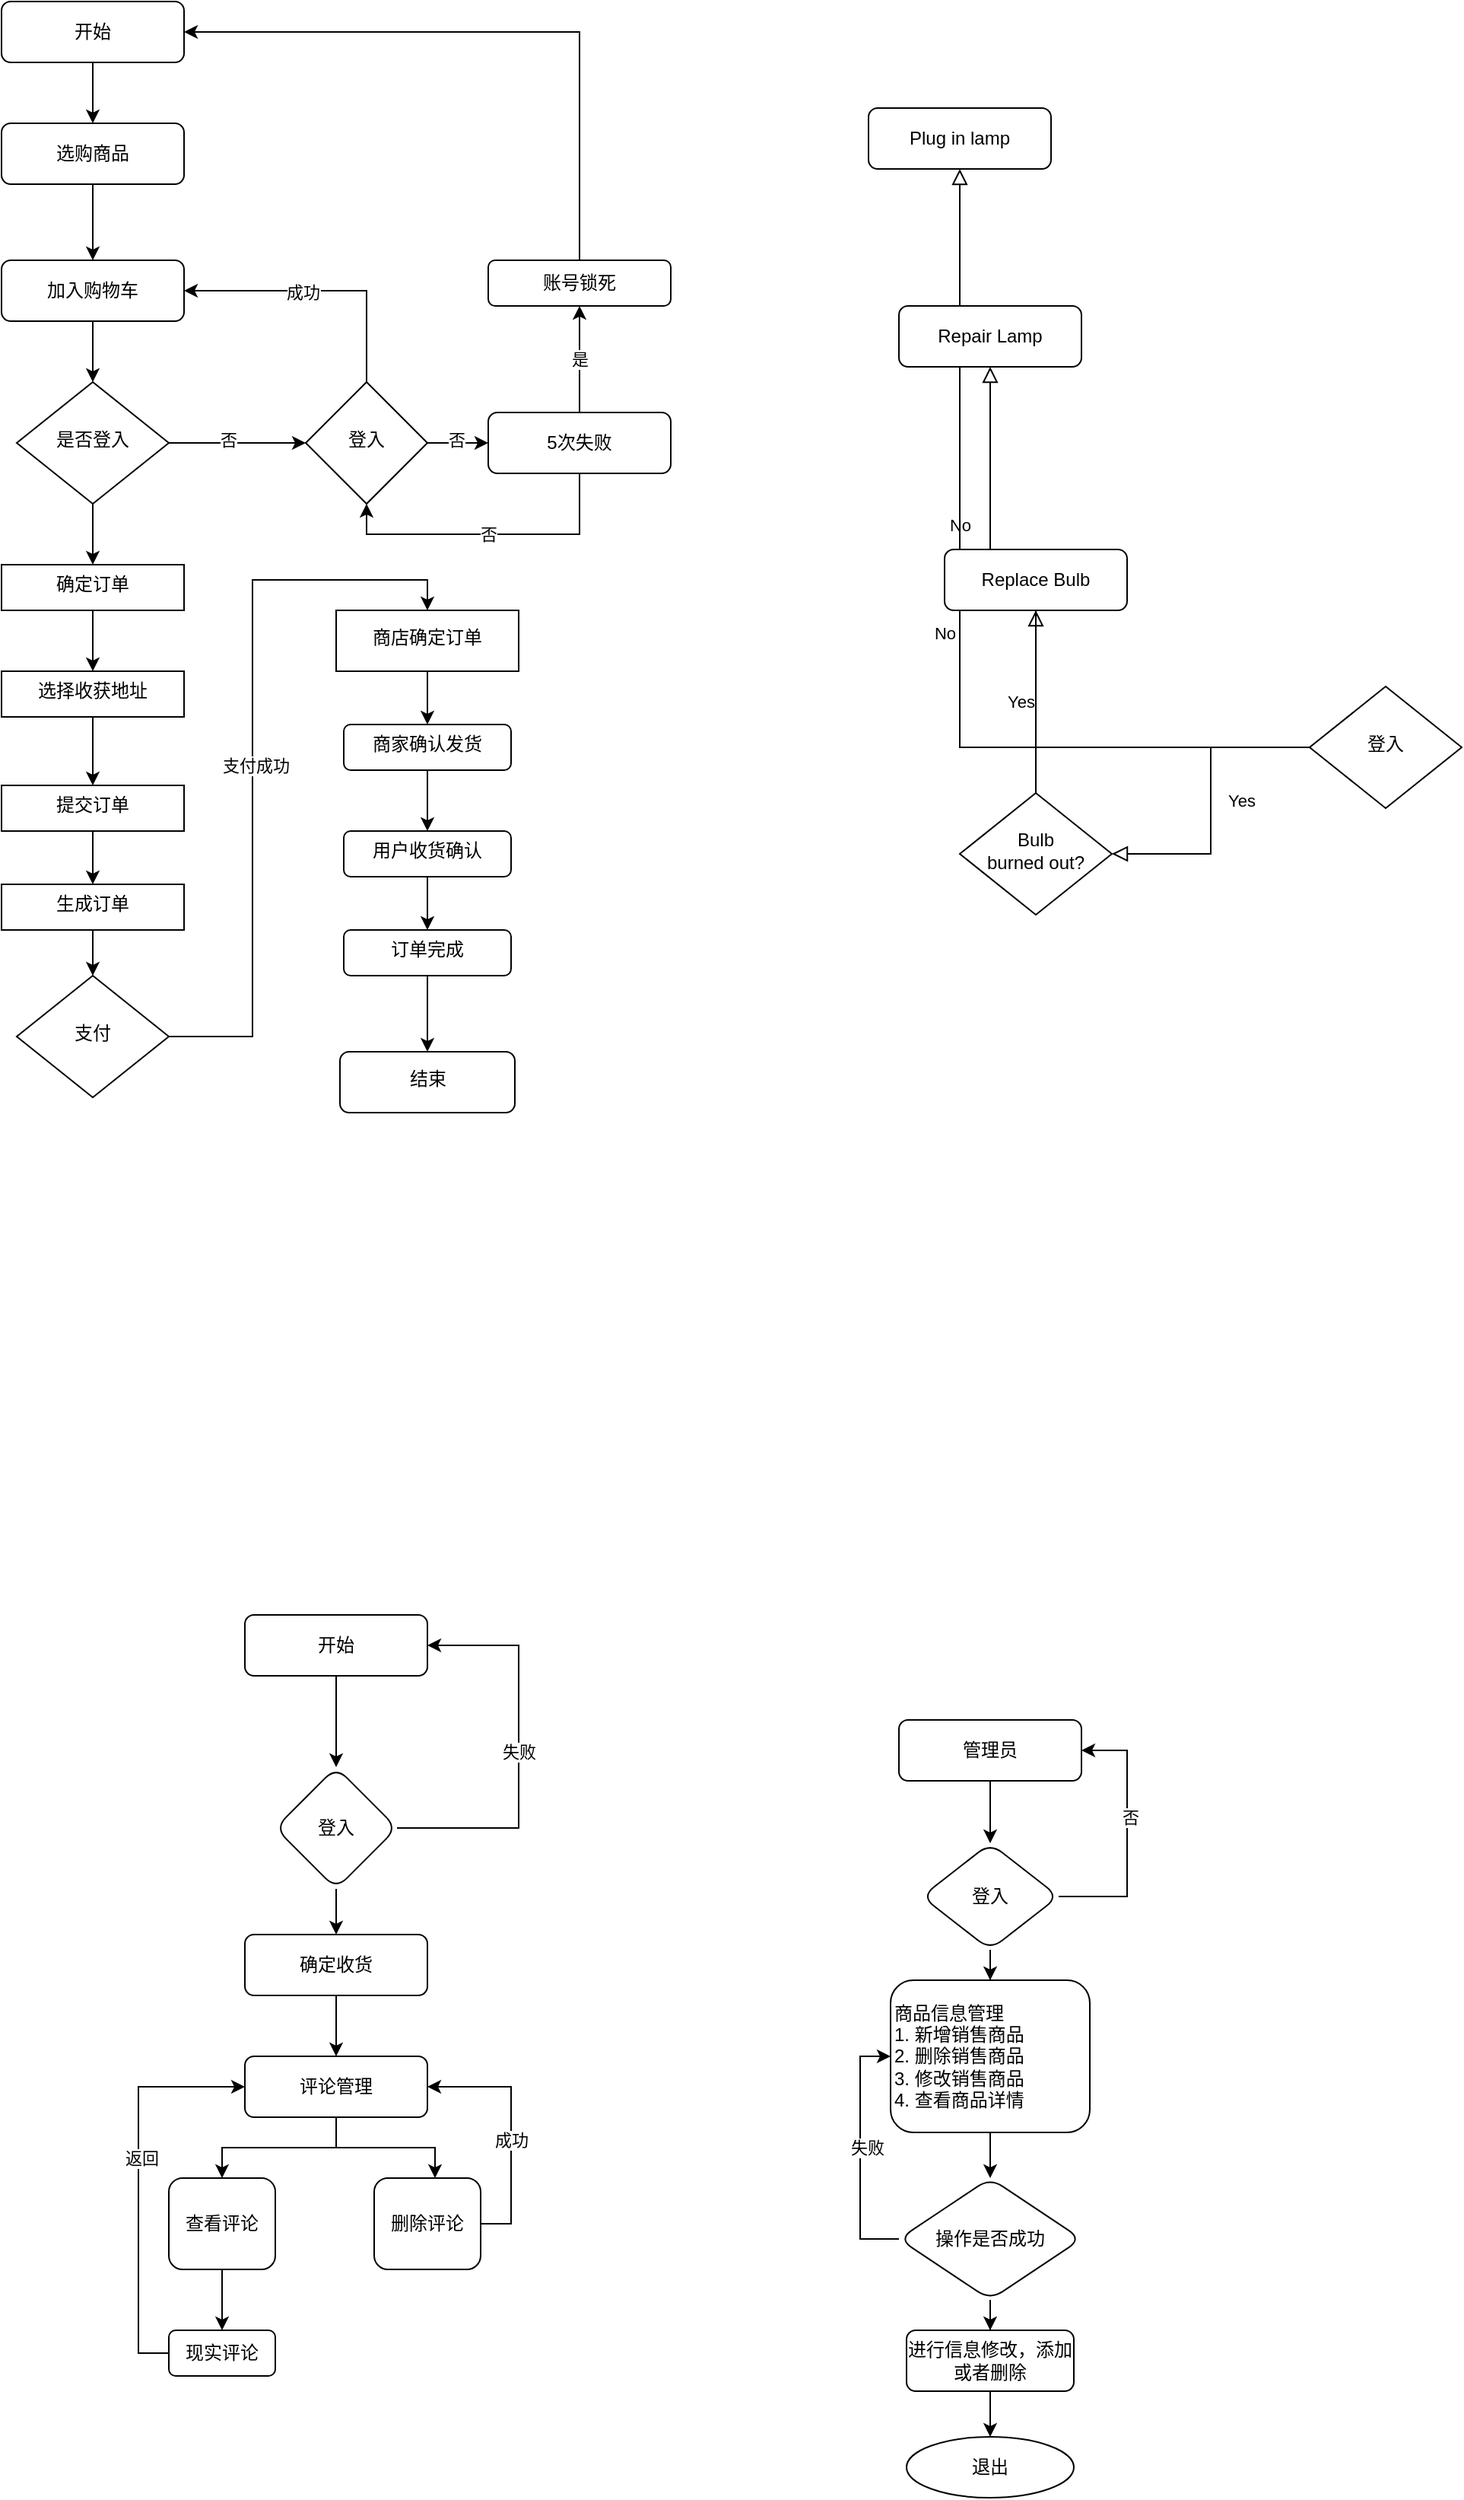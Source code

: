 <mxfile version="16.6.4" type="github">
  <diagram id="C5RBs43oDa-KdzZeNtuy" name="Page-1">
    <mxGraphModel dx="1426" dy="769" grid="1" gridSize="10" guides="1" tooltips="1" connect="1" arrows="1" fold="1" page="1" pageScale="1" pageWidth="827" pageHeight="1169" math="0" shadow="0">
      <root>
        <mxCell id="WIyWlLk6GJQsqaUBKTNV-0" />
        <mxCell id="WIyWlLk6GJQsqaUBKTNV-1" parent="WIyWlLk6GJQsqaUBKTNV-0" />
        <mxCell id="gcg96TqwbtlWgiSGzW3N-11" style="edgeStyle=orthogonalEdgeStyle;rounded=0;orthogonalLoop=1;jettySize=auto;html=1;exitX=0.5;exitY=1;exitDx=0;exitDy=0;entryX=0.5;entryY=0;entryDx=0;entryDy=0;" edge="1" parent="WIyWlLk6GJQsqaUBKTNV-1" source="WIyWlLk6GJQsqaUBKTNV-3" target="gcg96TqwbtlWgiSGzW3N-0">
          <mxGeometry relative="1" as="geometry" />
        </mxCell>
        <mxCell id="WIyWlLk6GJQsqaUBKTNV-3" value="开始" style="rounded=1;whiteSpace=wrap;html=1;fontSize=12;glass=0;strokeWidth=1;shadow=0;" parent="WIyWlLk6GJQsqaUBKTNV-1" vertex="1">
          <mxGeometry x="160" y="40" width="120" height="40" as="geometry" />
        </mxCell>
        <mxCell id="WIyWlLk6GJQsqaUBKTNV-4" value="Yes" style="rounded=0;html=1;jettySize=auto;orthogonalLoop=1;fontSize=11;endArrow=block;endFill=0;endSize=8;strokeWidth=1;shadow=0;labelBackgroundColor=none;edgeStyle=orthogonalEdgeStyle;" parent="WIyWlLk6GJQsqaUBKTNV-1" source="WIyWlLk6GJQsqaUBKTNV-6" target="WIyWlLk6GJQsqaUBKTNV-10" edge="1">
          <mxGeometry y="20" relative="1" as="geometry">
            <mxPoint as="offset" />
          </mxGeometry>
        </mxCell>
        <mxCell id="WIyWlLk6GJQsqaUBKTNV-5" value="No" style="edgeStyle=orthogonalEdgeStyle;rounded=0;html=1;jettySize=auto;orthogonalLoop=1;fontSize=11;endArrow=block;endFill=0;endSize=8;strokeWidth=1;shadow=0;labelBackgroundColor=none;" parent="WIyWlLk6GJQsqaUBKTNV-1" source="WIyWlLk6GJQsqaUBKTNV-6" target="WIyWlLk6GJQsqaUBKTNV-7" edge="1">
          <mxGeometry y="10" relative="1" as="geometry">
            <mxPoint as="offset" />
          </mxGeometry>
        </mxCell>
        <mxCell id="WIyWlLk6GJQsqaUBKTNV-6" value="登入" style="rhombus;whiteSpace=wrap;html=1;shadow=0;fontFamily=Helvetica;fontSize=12;align=center;strokeWidth=1;spacing=6;spacingTop=-4;" parent="WIyWlLk6GJQsqaUBKTNV-1" vertex="1">
          <mxGeometry x="1020" y="490" width="100" height="80" as="geometry" />
        </mxCell>
        <mxCell id="WIyWlLk6GJQsqaUBKTNV-7" value="Plug in lamp" style="rounded=1;whiteSpace=wrap;html=1;fontSize=12;glass=0;strokeWidth=1;shadow=0;" parent="WIyWlLk6GJQsqaUBKTNV-1" vertex="1">
          <mxGeometry x="730" y="110" width="120" height="40" as="geometry" />
        </mxCell>
        <mxCell id="WIyWlLk6GJQsqaUBKTNV-8" value="No" style="rounded=0;html=1;jettySize=auto;orthogonalLoop=1;fontSize=11;endArrow=block;endFill=0;endSize=8;strokeWidth=1;shadow=0;labelBackgroundColor=none;edgeStyle=orthogonalEdgeStyle;" parent="WIyWlLk6GJQsqaUBKTNV-1" source="WIyWlLk6GJQsqaUBKTNV-10" target="WIyWlLk6GJQsqaUBKTNV-11" edge="1">
          <mxGeometry x="0.333" y="20" relative="1" as="geometry">
            <mxPoint as="offset" />
          </mxGeometry>
        </mxCell>
        <mxCell id="WIyWlLk6GJQsqaUBKTNV-9" value="Yes" style="edgeStyle=orthogonalEdgeStyle;rounded=0;html=1;jettySize=auto;orthogonalLoop=1;fontSize=11;endArrow=block;endFill=0;endSize=8;strokeWidth=1;shadow=0;labelBackgroundColor=none;" parent="WIyWlLk6GJQsqaUBKTNV-1" source="WIyWlLk6GJQsqaUBKTNV-10" target="WIyWlLk6GJQsqaUBKTNV-12" edge="1">
          <mxGeometry y="10" relative="1" as="geometry">
            <mxPoint as="offset" />
          </mxGeometry>
        </mxCell>
        <mxCell id="WIyWlLk6GJQsqaUBKTNV-10" value="Bulb&lt;br&gt;burned out?" style="rhombus;whiteSpace=wrap;html=1;shadow=0;fontFamily=Helvetica;fontSize=12;align=center;strokeWidth=1;spacing=6;spacingTop=-4;" parent="WIyWlLk6GJQsqaUBKTNV-1" vertex="1">
          <mxGeometry x="790" y="560" width="100" height="80" as="geometry" />
        </mxCell>
        <mxCell id="WIyWlLk6GJQsqaUBKTNV-11" value="Repair Lamp" style="rounded=1;whiteSpace=wrap;html=1;fontSize=12;glass=0;strokeWidth=1;shadow=0;" parent="WIyWlLk6GJQsqaUBKTNV-1" vertex="1">
          <mxGeometry x="750" y="240" width="120" height="40" as="geometry" />
        </mxCell>
        <mxCell id="WIyWlLk6GJQsqaUBKTNV-12" value="Replace Bulb" style="rounded=1;whiteSpace=wrap;html=1;fontSize=12;glass=0;strokeWidth=1;shadow=0;" parent="WIyWlLk6GJQsqaUBKTNV-1" vertex="1">
          <mxGeometry x="780" y="400" width="120" height="40" as="geometry" />
        </mxCell>
        <mxCell id="gcg96TqwbtlWgiSGzW3N-12" style="edgeStyle=orthogonalEdgeStyle;rounded=0;orthogonalLoop=1;jettySize=auto;html=1;exitX=0.5;exitY=1;exitDx=0;exitDy=0;entryX=0.5;entryY=0;entryDx=0;entryDy=0;" edge="1" parent="WIyWlLk6GJQsqaUBKTNV-1" source="gcg96TqwbtlWgiSGzW3N-0" target="gcg96TqwbtlWgiSGzW3N-1">
          <mxGeometry relative="1" as="geometry" />
        </mxCell>
        <mxCell id="gcg96TqwbtlWgiSGzW3N-0" value="选购商品" style="rounded=1;whiteSpace=wrap;html=1;fontSize=12;glass=0;strokeWidth=1;shadow=0;" vertex="1" parent="WIyWlLk6GJQsqaUBKTNV-1">
          <mxGeometry x="160" y="120" width="120" height="40" as="geometry" />
        </mxCell>
        <mxCell id="gcg96TqwbtlWgiSGzW3N-13" style="edgeStyle=orthogonalEdgeStyle;rounded=0;orthogonalLoop=1;jettySize=auto;html=1;exitX=0.5;exitY=1;exitDx=0;exitDy=0;entryX=0.5;entryY=0;entryDx=0;entryDy=0;" edge="1" parent="WIyWlLk6GJQsqaUBKTNV-1" source="gcg96TqwbtlWgiSGzW3N-1" target="gcg96TqwbtlWgiSGzW3N-2">
          <mxGeometry relative="1" as="geometry" />
        </mxCell>
        <mxCell id="gcg96TqwbtlWgiSGzW3N-1" value="加入购物车" style="rounded=1;whiteSpace=wrap;html=1;fontSize=12;glass=0;strokeWidth=1;shadow=0;" vertex="1" parent="WIyWlLk6GJQsqaUBKTNV-1">
          <mxGeometry x="160" y="210" width="120" height="40" as="geometry" />
        </mxCell>
        <mxCell id="gcg96TqwbtlWgiSGzW3N-4" value="" style="edgeStyle=orthogonalEdgeStyle;rounded=0;orthogonalLoop=1;jettySize=auto;html=1;" edge="1" parent="WIyWlLk6GJQsqaUBKTNV-1" source="gcg96TqwbtlWgiSGzW3N-2" target="gcg96TqwbtlWgiSGzW3N-3">
          <mxGeometry relative="1" as="geometry" />
        </mxCell>
        <mxCell id="gcg96TqwbtlWgiSGzW3N-5" value="否" style="edgeLabel;html=1;align=center;verticalAlign=middle;resizable=0;points=[];" vertex="1" connectable="0" parent="gcg96TqwbtlWgiSGzW3N-4">
          <mxGeometry x="-0.133" y="2" relative="1" as="geometry">
            <mxPoint as="offset" />
          </mxGeometry>
        </mxCell>
        <mxCell id="gcg96TqwbtlWgiSGzW3N-10" value="" style="edgeStyle=orthogonalEdgeStyle;rounded=0;orthogonalLoop=1;jettySize=auto;html=1;" edge="1" parent="WIyWlLk6GJQsqaUBKTNV-1" source="gcg96TqwbtlWgiSGzW3N-2" target="gcg96TqwbtlWgiSGzW3N-9">
          <mxGeometry relative="1" as="geometry" />
        </mxCell>
        <mxCell id="gcg96TqwbtlWgiSGzW3N-2" value="是否登入" style="rhombus;whiteSpace=wrap;html=1;shadow=0;fontFamily=Helvetica;fontSize=12;align=center;strokeWidth=1;spacing=6;spacingTop=-4;" vertex="1" parent="WIyWlLk6GJQsqaUBKTNV-1">
          <mxGeometry x="170" y="290" width="100" height="80" as="geometry" />
        </mxCell>
        <mxCell id="gcg96TqwbtlWgiSGzW3N-7" style="edgeStyle=orthogonalEdgeStyle;rounded=0;orthogonalLoop=1;jettySize=auto;html=1;exitX=0.5;exitY=0;exitDx=0;exitDy=0;entryX=1;entryY=0.5;entryDx=0;entryDy=0;" edge="1" parent="WIyWlLk6GJQsqaUBKTNV-1" source="gcg96TqwbtlWgiSGzW3N-3" target="gcg96TqwbtlWgiSGzW3N-1">
          <mxGeometry relative="1" as="geometry" />
        </mxCell>
        <mxCell id="gcg96TqwbtlWgiSGzW3N-8" value="成功" style="edgeLabel;html=1;align=center;verticalAlign=middle;resizable=0;points=[];" vertex="1" connectable="0" parent="gcg96TqwbtlWgiSGzW3N-7">
          <mxGeometry x="0.133" y="1" relative="1" as="geometry">
            <mxPoint as="offset" />
          </mxGeometry>
        </mxCell>
        <mxCell id="gcg96TqwbtlWgiSGzW3N-16" style="edgeStyle=orthogonalEdgeStyle;rounded=0;orthogonalLoop=1;jettySize=auto;html=1;exitX=1;exitY=0.5;exitDx=0;exitDy=0;entryX=0;entryY=0.5;entryDx=0;entryDy=0;" edge="1" parent="WIyWlLk6GJQsqaUBKTNV-1" source="gcg96TqwbtlWgiSGzW3N-3" target="gcg96TqwbtlWgiSGzW3N-15">
          <mxGeometry relative="1" as="geometry" />
        </mxCell>
        <mxCell id="gcg96TqwbtlWgiSGzW3N-18" value="否" style="edgeLabel;html=1;align=center;verticalAlign=middle;resizable=0;points=[];" vertex="1" connectable="0" parent="gcg96TqwbtlWgiSGzW3N-16">
          <mxGeometry x="-0.05" y="2" relative="1" as="geometry">
            <mxPoint as="offset" />
          </mxGeometry>
        </mxCell>
        <mxCell id="gcg96TqwbtlWgiSGzW3N-3" value="登入" style="rhombus;whiteSpace=wrap;html=1;shadow=0;strokeWidth=1;spacing=6;spacingTop=-4;" vertex="1" parent="WIyWlLk6GJQsqaUBKTNV-1">
          <mxGeometry x="360" y="290" width="80" height="80" as="geometry" />
        </mxCell>
        <mxCell id="gcg96TqwbtlWgiSGzW3N-24" value="" style="edgeStyle=orthogonalEdgeStyle;rounded=0;orthogonalLoop=1;jettySize=auto;html=1;" edge="1" parent="WIyWlLk6GJQsqaUBKTNV-1" source="gcg96TqwbtlWgiSGzW3N-9" target="gcg96TqwbtlWgiSGzW3N-23">
          <mxGeometry relative="1" as="geometry" />
        </mxCell>
        <mxCell id="gcg96TqwbtlWgiSGzW3N-9" value="确定订单" style="whiteSpace=wrap;html=1;shadow=0;strokeWidth=1;spacing=6;spacingTop=-4;" vertex="1" parent="WIyWlLk6GJQsqaUBKTNV-1">
          <mxGeometry x="160" y="410" width="120" height="30" as="geometry" />
        </mxCell>
        <mxCell id="gcg96TqwbtlWgiSGzW3N-20" value="是" style="edgeStyle=orthogonalEdgeStyle;rounded=0;orthogonalLoop=1;jettySize=auto;html=1;" edge="1" parent="WIyWlLk6GJQsqaUBKTNV-1" source="gcg96TqwbtlWgiSGzW3N-15" target="gcg96TqwbtlWgiSGzW3N-19">
          <mxGeometry relative="1" as="geometry" />
        </mxCell>
        <mxCell id="gcg96TqwbtlWgiSGzW3N-22" value="否" style="edgeStyle=orthogonalEdgeStyle;rounded=0;orthogonalLoop=1;jettySize=auto;html=1;exitX=0.5;exitY=1;exitDx=0;exitDy=0;entryX=0.5;entryY=1;entryDx=0;entryDy=0;" edge="1" parent="WIyWlLk6GJQsqaUBKTNV-1" source="gcg96TqwbtlWgiSGzW3N-15" target="gcg96TqwbtlWgiSGzW3N-3">
          <mxGeometry relative="1" as="geometry" />
        </mxCell>
        <mxCell id="gcg96TqwbtlWgiSGzW3N-15" value="5次失败" style="rounded=1;whiteSpace=wrap;html=1;fontSize=12;glass=0;strokeWidth=1;shadow=0;" vertex="1" parent="WIyWlLk6GJQsqaUBKTNV-1">
          <mxGeometry x="480" y="310" width="120" height="40" as="geometry" />
        </mxCell>
        <mxCell id="gcg96TqwbtlWgiSGzW3N-21" style="edgeStyle=orthogonalEdgeStyle;rounded=0;orthogonalLoop=1;jettySize=auto;html=1;exitX=0.5;exitY=0;exitDx=0;exitDy=0;entryX=1;entryY=0.5;entryDx=0;entryDy=0;" edge="1" parent="WIyWlLk6GJQsqaUBKTNV-1" source="gcg96TqwbtlWgiSGzW3N-19" target="WIyWlLk6GJQsqaUBKTNV-3">
          <mxGeometry relative="1" as="geometry" />
        </mxCell>
        <mxCell id="gcg96TqwbtlWgiSGzW3N-19" value="账号锁死" style="whiteSpace=wrap;html=1;rounded=1;glass=0;strokeWidth=1;shadow=0;" vertex="1" parent="WIyWlLk6GJQsqaUBKTNV-1">
          <mxGeometry x="480" y="210" width="120" height="30" as="geometry" />
        </mxCell>
        <mxCell id="gcg96TqwbtlWgiSGzW3N-26" value="" style="edgeStyle=orthogonalEdgeStyle;rounded=0;orthogonalLoop=1;jettySize=auto;html=1;" edge="1" parent="WIyWlLk6GJQsqaUBKTNV-1" source="gcg96TqwbtlWgiSGzW3N-23" target="gcg96TqwbtlWgiSGzW3N-25">
          <mxGeometry relative="1" as="geometry" />
        </mxCell>
        <mxCell id="gcg96TqwbtlWgiSGzW3N-23" value="选择收获地址" style="whiteSpace=wrap;html=1;shadow=0;strokeWidth=1;spacing=6;spacingTop=-4;" vertex="1" parent="WIyWlLk6GJQsqaUBKTNV-1">
          <mxGeometry x="160" y="480" width="120" height="30" as="geometry" />
        </mxCell>
        <mxCell id="gcg96TqwbtlWgiSGzW3N-28" value="" style="edgeStyle=orthogonalEdgeStyle;rounded=0;orthogonalLoop=1;jettySize=auto;html=1;" edge="1" parent="WIyWlLk6GJQsqaUBKTNV-1" source="gcg96TqwbtlWgiSGzW3N-25" target="gcg96TqwbtlWgiSGzW3N-27">
          <mxGeometry relative="1" as="geometry" />
        </mxCell>
        <mxCell id="gcg96TqwbtlWgiSGzW3N-25" value="提交订单" style="whiteSpace=wrap;html=1;shadow=0;strokeWidth=1;spacing=6;spacingTop=-4;" vertex="1" parent="WIyWlLk6GJQsqaUBKTNV-1">
          <mxGeometry x="160" y="555" width="120" height="30" as="geometry" />
        </mxCell>
        <mxCell id="gcg96TqwbtlWgiSGzW3N-30" value="" style="edgeStyle=orthogonalEdgeStyle;rounded=0;orthogonalLoop=1;jettySize=auto;html=1;" edge="1" parent="WIyWlLk6GJQsqaUBKTNV-1" source="gcg96TqwbtlWgiSGzW3N-27">
          <mxGeometry relative="1" as="geometry">
            <mxPoint x="220" y="680" as="targetPoint" />
          </mxGeometry>
        </mxCell>
        <mxCell id="gcg96TqwbtlWgiSGzW3N-27" value="生成订单" style="whiteSpace=wrap;html=1;shadow=0;strokeWidth=1;spacing=6;spacingTop=-4;" vertex="1" parent="WIyWlLk6GJQsqaUBKTNV-1">
          <mxGeometry x="160" y="620" width="120" height="30" as="geometry" />
        </mxCell>
        <mxCell id="gcg96TqwbtlWgiSGzW3N-35" style="edgeStyle=orthogonalEdgeStyle;rounded=0;orthogonalLoop=1;jettySize=auto;html=1;exitX=1;exitY=0.5;exitDx=0;exitDy=0;entryX=0.5;entryY=0;entryDx=0;entryDy=0;" edge="1" parent="WIyWlLk6GJQsqaUBKTNV-1" source="gcg96TqwbtlWgiSGzW3N-32" target="gcg96TqwbtlWgiSGzW3N-33">
          <mxGeometry relative="1" as="geometry" />
        </mxCell>
        <mxCell id="gcg96TqwbtlWgiSGzW3N-44" value="支付成功" style="edgeLabel;html=1;align=center;verticalAlign=middle;resizable=0;points=[];" vertex="1" connectable="0" parent="gcg96TqwbtlWgiSGzW3N-35">
          <mxGeometry x="-0.049" y="-2" relative="1" as="geometry">
            <mxPoint as="offset" />
          </mxGeometry>
        </mxCell>
        <mxCell id="gcg96TqwbtlWgiSGzW3N-32" value="支付" style="rhombus;whiteSpace=wrap;html=1;shadow=0;fontFamily=Helvetica;fontSize=12;align=center;strokeWidth=1;spacing=6;spacingTop=-4;" vertex="1" parent="WIyWlLk6GJQsqaUBKTNV-1">
          <mxGeometry x="170" y="680" width="100" height="80" as="geometry" />
        </mxCell>
        <mxCell id="gcg96TqwbtlWgiSGzW3N-37" value="" style="edgeStyle=orthogonalEdgeStyle;rounded=0;orthogonalLoop=1;jettySize=auto;html=1;" edge="1" parent="WIyWlLk6GJQsqaUBKTNV-1" source="gcg96TqwbtlWgiSGzW3N-33" target="gcg96TqwbtlWgiSGzW3N-36">
          <mxGeometry relative="1" as="geometry" />
        </mxCell>
        <mxCell id="gcg96TqwbtlWgiSGzW3N-33" value="商店确定订单" style="whiteSpace=wrap;html=1;shadow=0;strokeWidth=1;spacing=6;spacingTop=-4;" vertex="1" parent="WIyWlLk6GJQsqaUBKTNV-1">
          <mxGeometry x="380" y="440" width="120" height="40" as="geometry" />
        </mxCell>
        <mxCell id="gcg96TqwbtlWgiSGzW3N-39" value="" style="edgeStyle=orthogonalEdgeStyle;rounded=0;orthogonalLoop=1;jettySize=auto;html=1;" edge="1" parent="WIyWlLk6GJQsqaUBKTNV-1" source="gcg96TqwbtlWgiSGzW3N-36" target="gcg96TqwbtlWgiSGzW3N-38">
          <mxGeometry relative="1" as="geometry" />
        </mxCell>
        <mxCell id="gcg96TqwbtlWgiSGzW3N-36" value="商家确认发货" style="rounded=1;whiteSpace=wrap;html=1;shadow=0;strokeWidth=1;spacing=6;spacingTop=-4;" vertex="1" parent="WIyWlLk6GJQsqaUBKTNV-1">
          <mxGeometry x="385" y="515" width="110" height="30" as="geometry" />
        </mxCell>
        <mxCell id="gcg96TqwbtlWgiSGzW3N-41" value="" style="edgeStyle=orthogonalEdgeStyle;rounded=0;orthogonalLoop=1;jettySize=auto;html=1;" edge="1" parent="WIyWlLk6GJQsqaUBKTNV-1" source="gcg96TqwbtlWgiSGzW3N-38" target="gcg96TqwbtlWgiSGzW3N-40">
          <mxGeometry relative="1" as="geometry" />
        </mxCell>
        <mxCell id="gcg96TqwbtlWgiSGzW3N-38" value="用户收货确认" style="whiteSpace=wrap;html=1;rounded=1;shadow=0;strokeWidth=1;spacing=6;spacingTop=-4;" vertex="1" parent="WIyWlLk6GJQsqaUBKTNV-1">
          <mxGeometry x="385" y="585" width="110" height="30" as="geometry" />
        </mxCell>
        <mxCell id="gcg96TqwbtlWgiSGzW3N-43" value="" style="edgeStyle=orthogonalEdgeStyle;rounded=0;orthogonalLoop=1;jettySize=auto;html=1;" edge="1" parent="WIyWlLk6GJQsqaUBKTNV-1" source="gcg96TqwbtlWgiSGzW3N-40" target="gcg96TqwbtlWgiSGzW3N-42">
          <mxGeometry relative="1" as="geometry" />
        </mxCell>
        <mxCell id="gcg96TqwbtlWgiSGzW3N-40" value="订单完成" style="rounded=1;whiteSpace=wrap;html=1;shadow=0;strokeWidth=1;spacing=6;spacingTop=-4;" vertex="1" parent="WIyWlLk6GJQsqaUBKTNV-1">
          <mxGeometry x="385" y="650" width="110" height="30" as="geometry" />
        </mxCell>
        <mxCell id="gcg96TqwbtlWgiSGzW3N-42" value="结束" style="rounded=1;whiteSpace=wrap;html=1;shadow=0;strokeWidth=1;spacing=6;spacingTop=-4;" vertex="1" parent="WIyWlLk6GJQsqaUBKTNV-1">
          <mxGeometry x="382.5" y="730" width="115" height="40" as="geometry" />
        </mxCell>
        <mxCell id="gcg96TqwbtlWgiSGzW3N-47" value="" style="edgeStyle=orthogonalEdgeStyle;rounded=0;orthogonalLoop=1;jettySize=auto;html=1;" edge="1" parent="WIyWlLk6GJQsqaUBKTNV-1" source="gcg96TqwbtlWgiSGzW3N-45" target="gcg96TqwbtlWgiSGzW3N-46">
          <mxGeometry relative="1" as="geometry" />
        </mxCell>
        <mxCell id="gcg96TqwbtlWgiSGzW3N-45" value="开始" style="rounded=1;whiteSpace=wrap;html=1;fontSize=12;glass=0;strokeWidth=1;shadow=0;" vertex="1" parent="WIyWlLk6GJQsqaUBKTNV-1">
          <mxGeometry x="320" y="1100" width="120" height="40" as="geometry" />
        </mxCell>
        <mxCell id="gcg96TqwbtlWgiSGzW3N-48" value="失败" style="edgeStyle=orthogonalEdgeStyle;rounded=0;orthogonalLoop=1;jettySize=auto;html=1;exitX=1;exitY=0.5;exitDx=0;exitDy=0;entryX=1;entryY=0.5;entryDx=0;entryDy=0;" edge="1" parent="WIyWlLk6GJQsqaUBKTNV-1" source="gcg96TqwbtlWgiSGzW3N-46" target="gcg96TqwbtlWgiSGzW3N-45">
          <mxGeometry relative="1" as="geometry">
            <mxPoint x="450" y="1120" as="targetPoint" />
            <Array as="points">
              <mxPoint x="500" y="1240" />
              <mxPoint x="500" y="1120" />
            </Array>
          </mxGeometry>
        </mxCell>
        <mxCell id="gcg96TqwbtlWgiSGzW3N-53" style="edgeStyle=orthogonalEdgeStyle;rounded=0;orthogonalLoop=1;jettySize=auto;html=1;exitX=0.5;exitY=1;exitDx=0;exitDy=0;entryX=0.5;entryY=0;entryDx=0;entryDy=0;" edge="1" parent="WIyWlLk6GJQsqaUBKTNV-1" source="gcg96TqwbtlWgiSGzW3N-46" target="gcg96TqwbtlWgiSGzW3N-51">
          <mxGeometry relative="1" as="geometry" />
        </mxCell>
        <mxCell id="gcg96TqwbtlWgiSGzW3N-46" value="登入" style="rhombus;whiteSpace=wrap;html=1;rounded=1;glass=0;strokeWidth=1;shadow=0;" vertex="1" parent="WIyWlLk6GJQsqaUBKTNV-1">
          <mxGeometry x="340" y="1200" width="80" height="80" as="geometry" />
        </mxCell>
        <mxCell id="gcg96TqwbtlWgiSGzW3N-65" value="" style="edgeStyle=orthogonalEdgeStyle;rounded=0;orthogonalLoop=1;jettySize=auto;html=1;" edge="1" parent="WIyWlLk6GJQsqaUBKTNV-1" source="gcg96TqwbtlWgiSGzW3N-51" target="gcg96TqwbtlWgiSGzW3N-54">
          <mxGeometry relative="1" as="geometry" />
        </mxCell>
        <mxCell id="gcg96TqwbtlWgiSGzW3N-51" value="确定收货" style="rounded=1;whiteSpace=wrap;html=1;fontSize=12;glass=0;strokeWidth=1;shadow=0;" vertex="1" parent="WIyWlLk6GJQsqaUBKTNV-1">
          <mxGeometry x="320" y="1310" width="120" height="40" as="geometry" />
        </mxCell>
        <mxCell id="gcg96TqwbtlWgiSGzW3N-56" value="" style="edgeStyle=orthogonalEdgeStyle;rounded=0;orthogonalLoop=1;jettySize=auto;html=1;" edge="1" parent="WIyWlLk6GJQsqaUBKTNV-1" source="gcg96TqwbtlWgiSGzW3N-54" target="gcg96TqwbtlWgiSGzW3N-55">
          <mxGeometry relative="1" as="geometry" />
        </mxCell>
        <mxCell id="gcg96TqwbtlWgiSGzW3N-58" value="" style="edgeStyle=orthogonalEdgeStyle;rounded=0;orthogonalLoop=1;jettySize=auto;html=1;" edge="1" parent="WIyWlLk6GJQsqaUBKTNV-1" source="gcg96TqwbtlWgiSGzW3N-54">
          <mxGeometry relative="1" as="geometry">
            <mxPoint x="445" y="1470" as="targetPoint" />
            <Array as="points">
              <mxPoint x="380" y="1450" />
              <mxPoint x="445" y="1450" />
            </Array>
          </mxGeometry>
        </mxCell>
        <mxCell id="gcg96TqwbtlWgiSGzW3N-54" value="评论管理" style="rounded=1;whiteSpace=wrap;html=1;fontSize=12;glass=0;strokeWidth=1;shadow=0;" vertex="1" parent="WIyWlLk6GJQsqaUBKTNV-1">
          <mxGeometry x="320" y="1390" width="120" height="40" as="geometry" />
        </mxCell>
        <mxCell id="gcg96TqwbtlWgiSGzW3N-62" value="" style="edgeStyle=orthogonalEdgeStyle;rounded=0;orthogonalLoop=1;jettySize=auto;html=1;" edge="1" parent="WIyWlLk6GJQsqaUBKTNV-1" source="gcg96TqwbtlWgiSGzW3N-55" target="gcg96TqwbtlWgiSGzW3N-61">
          <mxGeometry relative="1" as="geometry" />
        </mxCell>
        <mxCell id="gcg96TqwbtlWgiSGzW3N-55" value="查看评论" style="rounded=1;whiteSpace=wrap;html=1;glass=0;strokeWidth=1;shadow=0;" vertex="1" parent="WIyWlLk6GJQsqaUBKTNV-1">
          <mxGeometry x="270" y="1470" width="70" height="60" as="geometry" />
        </mxCell>
        <mxCell id="gcg96TqwbtlWgiSGzW3N-60" style="edgeStyle=orthogonalEdgeStyle;rounded=0;orthogonalLoop=1;jettySize=auto;html=1;exitX=1;exitY=0.5;exitDx=0;exitDy=0;entryX=1;entryY=0.5;entryDx=0;entryDy=0;" edge="1" parent="WIyWlLk6GJQsqaUBKTNV-1" source="gcg96TqwbtlWgiSGzW3N-59" target="gcg96TqwbtlWgiSGzW3N-54">
          <mxGeometry relative="1" as="geometry" />
        </mxCell>
        <mxCell id="gcg96TqwbtlWgiSGzW3N-66" value="成功" style="edgeLabel;html=1;align=center;verticalAlign=middle;resizable=0;points=[];" vertex="1" connectable="0" parent="gcg96TqwbtlWgiSGzW3N-60">
          <mxGeometry x="-0.091" relative="1" as="geometry">
            <mxPoint as="offset" />
          </mxGeometry>
        </mxCell>
        <mxCell id="gcg96TqwbtlWgiSGzW3N-59" value="删除评论" style="rounded=1;whiteSpace=wrap;html=1;glass=0;strokeWidth=1;shadow=0;" vertex="1" parent="WIyWlLk6GJQsqaUBKTNV-1">
          <mxGeometry x="405" y="1470" width="70" height="60" as="geometry" />
        </mxCell>
        <mxCell id="gcg96TqwbtlWgiSGzW3N-63" style="edgeStyle=orthogonalEdgeStyle;rounded=0;orthogonalLoop=1;jettySize=auto;html=1;exitX=0;exitY=0.5;exitDx=0;exitDy=0;entryX=0;entryY=0.5;entryDx=0;entryDy=0;" edge="1" parent="WIyWlLk6GJQsqaUBKTNV-1" source="gcg96TqwbtlWgiSGzW3N-61" target="gcg96TqwbtlWgiSGzW3N-54">
          <mxGeometry relative="1" as="geometry" />
        </mxCell>
        <mxCell id="gcg96TqwbtlWgiSGzW3N-64" value="返回" style="edgeLabel;html=1;align=center;verticalAlign=middle;resizable=0;points=[];" vertex="1" connectable="0" parent="gcg96TqwbtlWgiSGzW3N-63">
          <mxGeometry x="0.117" y="-2" relative="1" as="geometry">
            <mxPoint as="offset" />
          </mxGeometry>
        </mxCell>
        <mxCell id="gcg96TqwbtlWgiSGzW3N-61" value="现实评论" style="rounded=1;whiteSpace=wrap;html=1;glass=0;strokeWidth=1;shadow=0;" vertex="1" parent="WIyWlLk6GJQsqaUBKTNV-1">
          <mxGeometry x="270" y="1570" width="70" height="30" as="geometry" />
        </mxCell>
        <mxCell id="gcg96TqwbtlWgiSGzW3N-69" style="edgeStyle=orthogonalEdgeStyle;rounded=0;orthogonalLoop=1;jettySize=auto;html=1;exitX=0.5;exitY=1;exitDx=0;exitDy=0;" edge="1" parent="WIyWlLk6GJQsqaUBKTNV-1" source="gcg96TqwbtlWgiSGzW3N-67" target="gcg96TqwbtlWgiSGzW3N-68">
          <mxGeometry relative="1" as="geometry" />
        </mxCell>
        <mxCell id="gcg96TqwbtlWgiSGzW3N-67" value="管理员" style="rounded=1;whiteSpace=wrap;html=1;fontSize=12;glass=0;strokeWidth=1;shadow=0;" vertex="1" parent="WIyWlLk6GJQsqaUBKTNV-1">
          <mxGeometry x="750" y="1169" width="120" height="40" as="geometry" />
        </mxCell>
        <mxCell id="gcg96TqwbtlWgiSGzW3N-70" style="edgeStyle=orthogonalEdgeStyle;rounded=0;orthogonalLoop=1;jettySize=auto;html=1;exitX=1;exitY=0.5;exitDx=0;exitDy=0;entryX=1;entryY=0.5;entryDx=0;entryDy=0;" edge="1" parent="WIyWlLk6GJQsqaUBKTNV-1" source="gcg96TqwbtlWgiSGzW3N-68" target="gcg96TqwbtlWgiSGzW3N-67">
          <mxGeometry relative="1" as="geometry">
            <Array as="points">
              <mxPoint x="900" y="1285" />
              <mxPoint x="900" y="1189" />
            </Array>
          </mxGeometry>
        </mxCell>
        <mxCell id="gcg96TqwbtlWgiSGzW3N-71" value="否" style="edgeLabel;html=1;align=center;verticalAlign=middle;resizable=0;points=[];" vertex="1" connectable="0" parent="gcg96TqwbtlWgiSGzW3N-70">
          <mxGeometry x="0.138" y="-2" relative="1" as="geometry">
            <mxPoint as="offset" />
          </mxGeometry>
        </mxCell>
        <mxCell id="gcg96TqwbtlWgiSGzW3N-73" value="" style="edgeStyle=orthogonalEdgeStyle;rounded=0;orthogonalLoop=1;jettySize=auto;html=1;" edge="1" parent="WIyWlLk6GJQsqaUBKTNV-1" source="gcg96TqwbtlWgiSGzW3N-68" target="gcg96TqwbtlWgiSGzW3N-72">
          <mxGeometry relative="1" as="geometry" />
        </mxCell>
        <mxCell id="gcg96TqwbtlWgiSGzW3N-68" value="登入" style="rhombus;whiteSpace=wrap;html=1;rounded=1;glass=0;strokeWidth=1;shadow=0;" vertex="1" parent="WIyWlLk6GJQsqaUBKTNV-1">
          <mxGeometry x="765" y="1250" width="90" height="70" as="geometry" />
        </mxCell>
        <mxCell id="gcg96TqwbtlWgiSGzW3N-75" value="" style="edgeStyle=orthogonalEdgeStyle;rounded=0;orthogonalLoop=1;jettySize=auto;html=1;" edge="1" parent="WIyWlLk6GJQsqaUBKTNV-1" source="gcg96TqwbtlWgiSGzW3N-72" target="gcg96TqwbtlWgiSGzW3N-74">
          <mxGeometry relative="1" as="geometry" />
        </mxCell>
        <mxCell id="gcg96TqwbtlWgiSGzW3N-72" value="&lt;div style=&quot;text-align: justify&quot;&gt;&lt;span&gt;商品信息管理&lt;/span&gt;&lt;/div&gt;&lt;div style=&quot;text-align: justify&quot;&gt;&lt;span&gt;1. 新增销售商品&lt;/span&gt;&lt;/div&gt;&lt;div style=&quot;text-align: justify&quot;&gt;&lt;span&gt;2. 删除销售商品&lt;/span&gt;&lt;/div&gt;&lt;div style=&quot;text-align: justify&quot;&gt;&lt;span&gt;3. 修改销售商品&lt;/span&gt;&lt;/div&gt;&lt;div style=&quot;text-align: justify&quot;&gt;&lt;span&gt;4. 查看商品详情&lt;/span&gt;&lt;/div&gt;" style="rounded=1;whiteSpace=wrap;html=1;glass=0;strokeWidth=1;shadow=0;align=left;" vertex="1" parent="WIyWlLk6GJQsqaUBKTNV-1">
          <mxGeometry x="744.5" y="1340" width="131" height="100" as="geometry" />
        </mxCell>
        <mxCell id="gcg96TqwbtlWgiSGzW3N-76" style="edgeStyle=orthogonalEdgeStyle;rounded=0;orthogonalLoop=1;jettySize=auto;html=1;exitX=0;exitY=0.5;exitDx=0;exitDy=0;entryX=0;entryY=0.5;entryDx=0;entryDy=0;" edge="1" parent="WIyWlLk6GJQsqaUBKTNV-1" source="gcg96TqwbtlWgiSGzW3N-74" target="gcg96TqwbtlWgiSGzW3N-72">
          <mxGeometry relative="1" as="geometry" />
        </mxCell>
        <mxCell id="gcg96TqwbtlWgiSGzW3N-81" value="失败" style="edgeLabel;html=1;align=center;verticalAlign=middle;resizable=0;points=[];" vertex="1" connectable="0" parent="gcg96TqwbtlWgiSGzW3N-76">
          <mxGeometry x="0.033" y="-3" relative="1" as="geometry">
            <mxPoint x="1" as="offset" />
          </mxGeometry>
        </mxCell>
        <mxCell id="gcg96TqwbtlWgiSGzW3N-78" value="" style="edgeStyle=orthogonalEdgeStyle;rounded=0;orthogonalLoop=1;jettySize=auto;html=1;" edge="1" parent="WIyWlLk6GJQsqaUBKTNV-1" source="gcg96TqwbtlWgiSGzW3N-74" target="gcg96TqwbtlWgiSGzW3N-77">
          <mxGeometry relative="1" as="geometry" />
        </mxCell>
        <mxCell id="gcg96TqwbtlWgiSGzW3N-74" value="操作是否成功" style="rhombus;whiteSpace=wrap;html=1;align=center;rounded=1;glass=0;strokeWidth=1;shadow=0;" vertex="1" parent="WIyWlLk6GJQsqaUBKTNV-1">
          <mxGeometry x="750" y="1470" width="120" height="80" as="geometry" />
        </mxCell>
        <mxCell id="gcg96TqwbtlWgiSGzW3N-80" value="" style="edgeStyle=orthogonalEdgeStyle;rounded=0;orthogonalLoop=1;jettySize=auto;html=1;" edge="1" parent="WIyWlLk6GJQsqaUBKTNV-1" source="gcg96TqwbtlWgiSGzW3N-77" target="gcg96TqwbtlWgiSGzW3N-79">
          <mxGeometry relative="1" as="geometry" />
        </mxCell>
        <mxCell id="gcg96TqwbtlWgiSGzW3N-77" value="进行信息修改，添加或者删除" style="whiteSpace=wrap;html=1;rounded=1;glass=0;strokeWidth=1;shadow=0;" vertex="1" parent="WIyWlLk6GJQsqaUBKTNV-1">
          <mxGeometry x="755" y="1570" width="110" height="40" as="geometry" />
        </mxCell>
        <mxCell id="gcg96TqwbtlWgiSGzW3N-79" value="退出" style="ellipse;whiteSpace=wrap;html=1;rounded=1;glass=0;strokeWidth=1;shadow=0;" vertex="1" parent="WIyWlLk6GJQsqaUBKTNV-1">
          <mxGeometry x="755" y="1640" width="110" height="40" as="geometry" />
        </mxCell>
      </root>
    </mxGraphModel>
  </diagram>
</mxfile>
